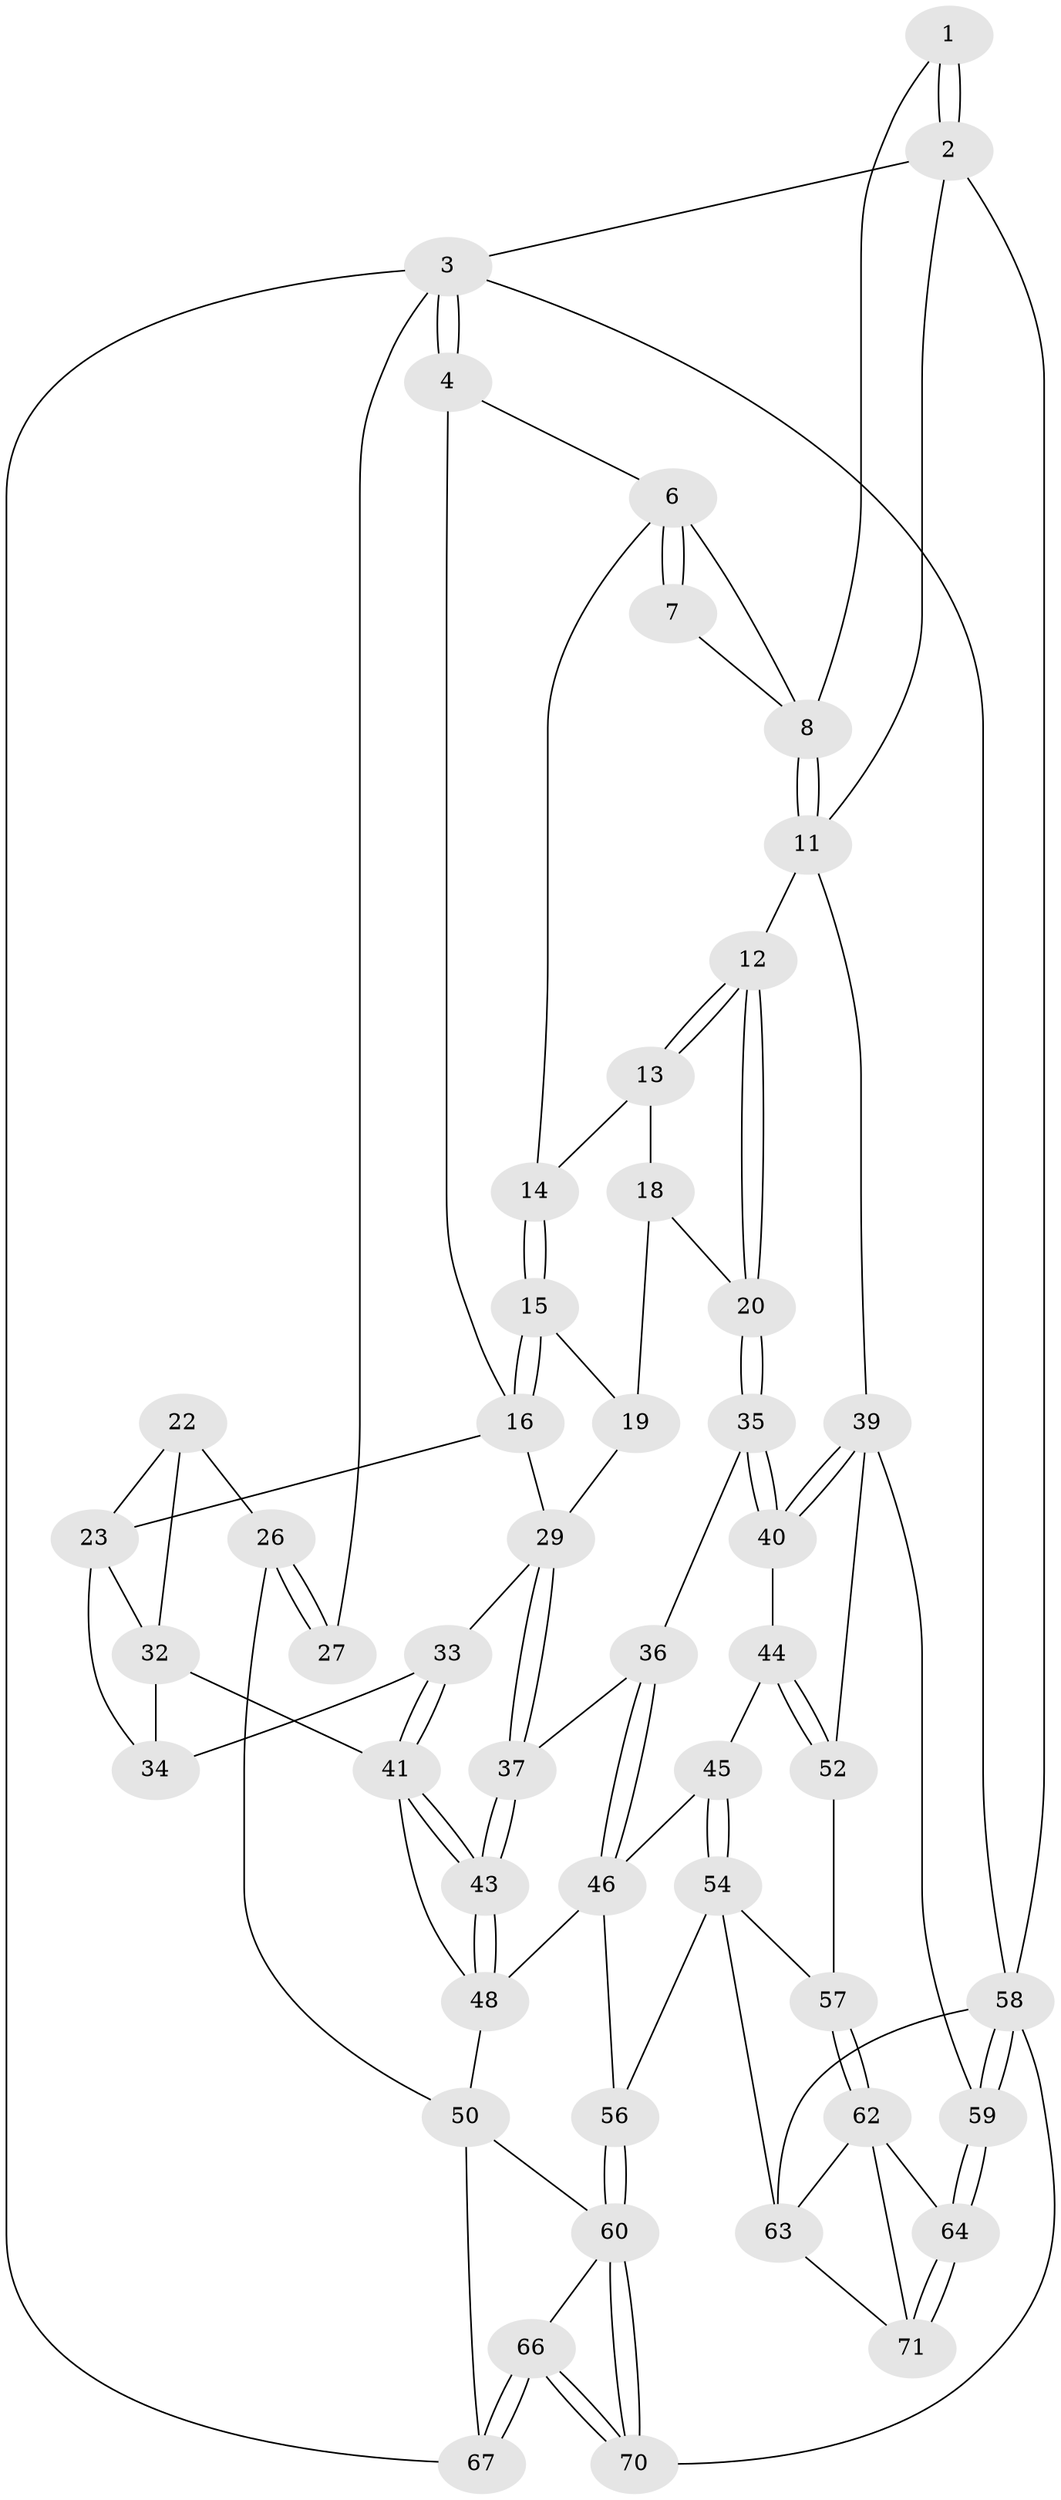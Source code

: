 // Generated by graph-tools (version 1.1) at 2025/24/03/03/25 07:24:36]
// undirected, 50 vertices, 112 edges
graph export_dot {
graph [start="1"]
  node [color=gray90,style=filled];
  1 [pos="+0.931185219062374+0"];
  2 [pos="+1+0"];
  3 [pos="+0+0",super="+72"];
  4 [pos="+0+0",super="+5"];
  6 [pos="+0.5388352259083935+0",super="+10"];
  7 [pos="+0.7480179000028992+0"];
  8 [pos="+0.9717437942496888+0.19944441196897017",super="+9"];
  11 [pos="+1+0.276660046259668",super="+17"];
  12 [pos="+0.9619372403410635+0.302926412425433"];
  13 [pos="+0.8205154818265631+0.25947563160561554"];
  14 [pos="+0.7841403101548315+0.22034685924609754"];
  15 [pos="+0.72132557310749+0.3032454754577366"];
  16 [pos="+0.4810513766900907+0.08550902425720631",super="+24"];
  18 [pos="+0.7854573345330416+0.30096100355169536",super="+21"];
  19 [pos="+0.7305041331957269+0.3207643740165309",super="+28"];
  20 [pos="+0.8273557597401066+0.44041311212551343"];
  22 [pos="+0.11081534086857568+0.25848235979861445",super="+25"];
  23 [pos="+0.3163118639725671+0.28082597216853644",super="+31"];
  26 [pos="+0+0.6071070650054691"];
  27 [pos="+0+0.6151266102275712"];
  29 [pos="+0.60955204936462+0.42196919850390263",super="+30"];
  32 [pos="+0.11263642737430776+0.495555516156348",super="+38"];
  33 [pos="+0.41178340702026245+0.44980034553552334"];
  34 [pos="+0.3573510721097134+0.43176355476561545"];
  35 [pos="+0.8237205938453889+0.44980623534836245"];
  36 [pos="+0.7047125350553561+0.45548499063740266"];
  37 [pos="+0.6110131553061399+0.4319152462009372"];
  39 [pos="+1+0.40001408146823275",super="+53"];
  40 [pos="+0.8440667470448165+0.5070622464680038"];
  41 [pos="+0.41224680852382434+0.45066843663116785",super="+42"];
  43 [pos="+0.5525229077328282+0.542406324144113"];
  44 [pos="+0.8446165946809482+0.5125284036283393"];
  45 [pos="+0.8141679656124466+0.5719861644539173"];
  46 [pos="+0.7279325857424997+0.5715049137726734",super="+47"];
  48 [pos="+0.5513676399389621+0.56762322673268",super="+49"];
  50 [pos="+0.31699566191304773+0.6929751330248046",super="+51"];
  52 [pos="+1+0.628507874919677"];
  54 [pos="+0.8160282038254717+0.5930483933696321",super="+55"];
  56 [pos="+0.5929119188066339+0.6488536377982094"];
  57 [pos="+0.902908719532378+0.6979964418947828"];
  58 [pos="+1+1",super="+69"];
  59 [pos="+1+1"];
  60 [pos="+0.48636462024607413+0.7721323401186206",super="+61"];
  62 [pos="+0.8984707043098679+0.7052340771876454",super="+65"];
  63 [pos="+0.7149111373521011+0.7543418632121378",super="+68"];
  64 [pos="+1+1"];
  66 [pos="+0.3839094260021057+1"];
  67 [pos="+0.3161001207251217+1"];
  70 [pos="+0.49747106534227975+1"];
  71 [pos="+0.7497093207282931+0.870467789383215"];
  1 -- 2;
  1 -- 2;
  1 -- 8;
  2 -- 3;
  2 -- 58;
  2 -- 11;
  3 -- 4;
  3 -- 4;
  3 -- 27 [weight=2];
  3 -- 67;
  3 -- 58;
  4 -- 16;
  4 -- 6;
  6 -- 7;
  6 -- 7;
  6 -- 8;
  6 -- 14;
  7 -- 8;
  8 -- 11;
  8 -- 11;
  11 -- 12;
  11 -- 39;
  12 -- 13;
  12 -- 13;
  12 -- 20;
  12 -- 20;
  13 -- 14;
  13 -- 18;
  14 -- 15;
  14 -- 15;
  15 -- 16;
  15 -- 16;
  15 -- 19;
  16 -- 23;
  16 -- 29;
  18 -- 19 [weight=2];
  18 -- 20;
  19 -- 29;
  20 -- 35;
  20 -- 35;
  22 -- 23;
  22 -- 32;
  22 -- 26;
  23 -- 32;
  23 -- 34;
  26 -- 27;
  26 -- 27;
  26 -- 50;
  29 -- 37;
  29 -- 37;
  29 -- 33;
  32 -- 41;
  32 -- 34;
  33 -- 34;
  33 -- 41;
  33 -- 41;
  35 -- 36;
  35 -- 40;
  35 -- 40;
  36 -- 37;
  36 -- 46;
  36 -- 46;
  37 -- 43;
  37 -- 43;
  39 -- 40;
  39 -- 40;
  39 -- 59;
  39 -- 52;
  40 -- 44;
  41 -- 43;
  41 -- 43;
  41 -- 48;
  43 -- 48;
  43 -- 48;
  44 -- 45;
  44 -- 52;
  44 -- 52;
  45 -- 46;
  45 -- 54;
  45 -- 54;
  46 -- 48;
  46 -- 56;
  48 -- 50;
  50 -- 60;
  50 -- 67;
  52 -- 57;
  54 -- 57;
  54 -- 56;
  54 -- 63;
  56 -- 60;
  56 -- 60;
  57 -- 62;
  57 -- 62;
  58 -- 59;
  58 -- 59;
  58 -- 70;
  58 -- 63;
  59 -- 64;
  59 -- 64;
  60 -- 70;
  60 -- 70;
  60 -- 66;
  62 -- 63;
  62 -- 64;
  62 -- 71;
  63 -- 71;
  64 -- 71;
  64 -- 71;
  66 -- 67;
  66 -- 67;
  66 -- 70;
  66 -- 70;
}
